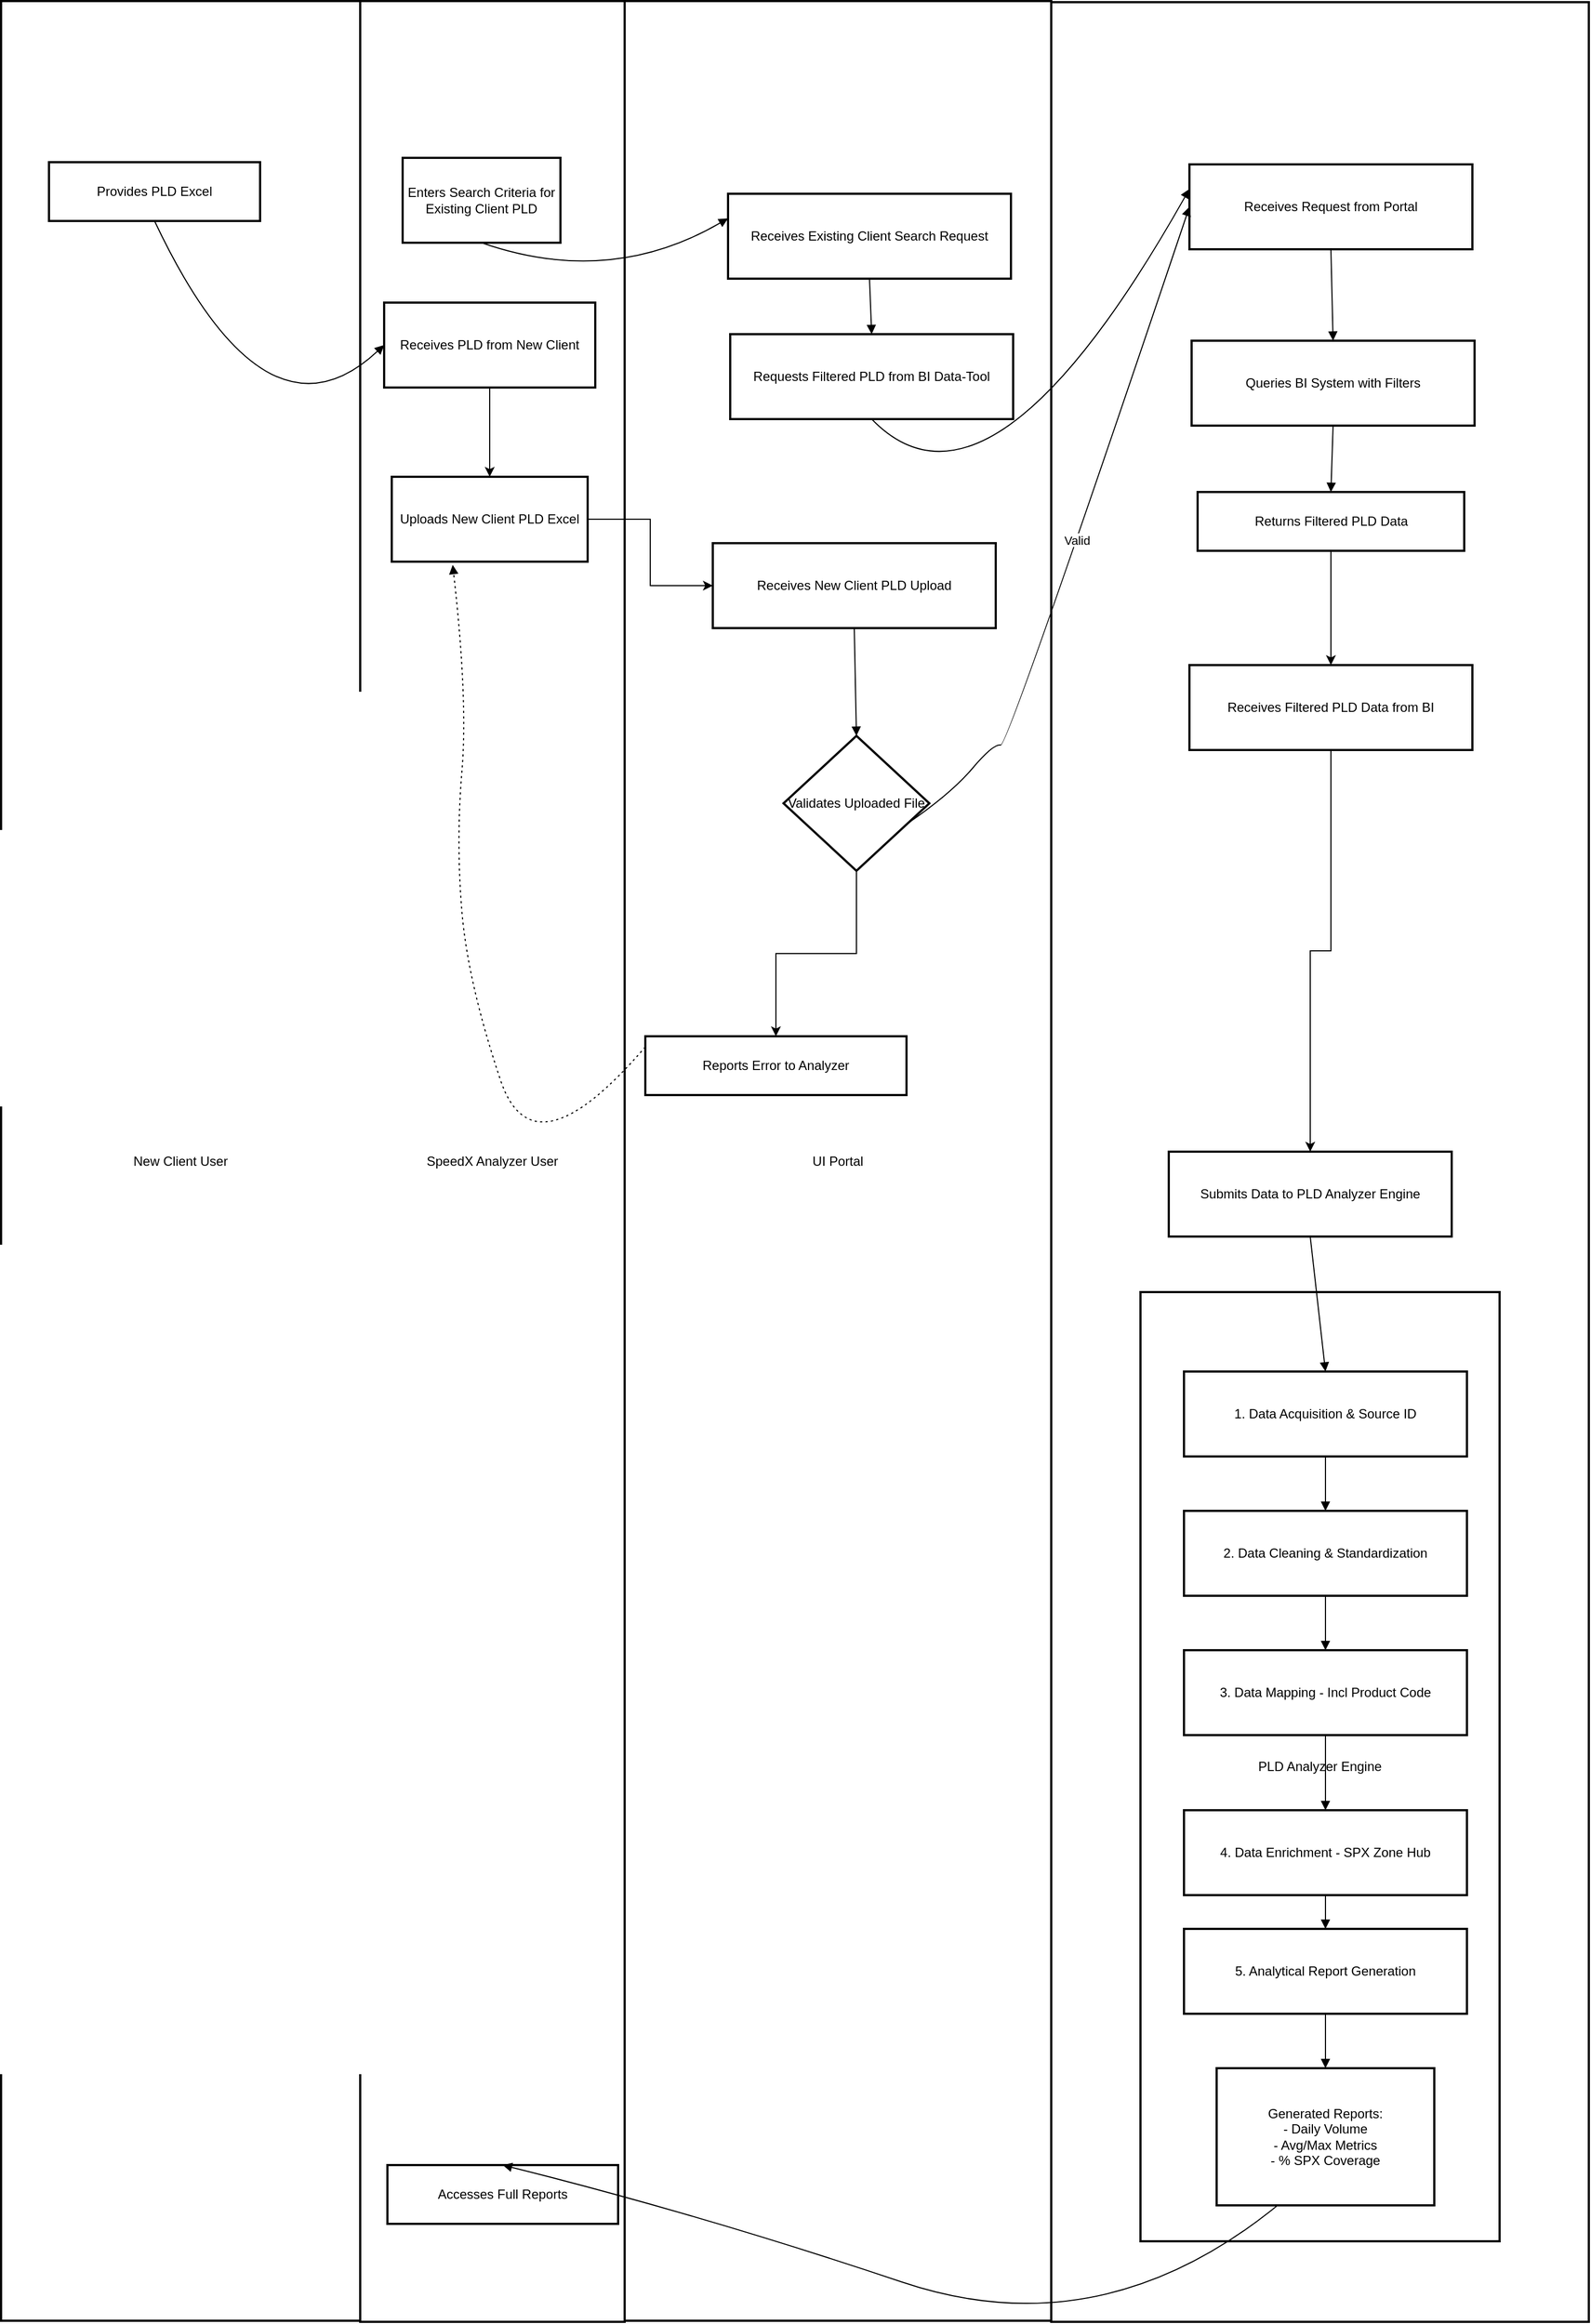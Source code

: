 <mxfile version="27.1.3">
  <diagram name="Page-1" id="iMmax_0Ipb9n_ps4Lf1k">
    <mxGraphModel dx="2916" dy="1051" grid="0" gridSize="10" guides="1" tooltips="1" connect="1" arrows="1" fold="1" page="1" pageScale="1" pageWidth="850" pageHeight="1100" math="0" shadow="0">
      <root>
        <mxCell id="0" />
        <mxCell id="1" parent="0" />
        <mxCell id="2mW8zJT6VH8ix1IUr238-2" value="BI Data-Tool / Service" style="whiteSpace=wrap;strokeWidth=2;" vertex="1" parent="1">
          <mxGeometry x="835" y="21" width="494" height="2131" as="geometry" />
        </mxCell>
        <mxCell id="2mW8zJT6VH8ix1IUr238-1" value="PLD Analyzer Engine" style="whiteSpace=wrap;strokeWidth=2;" vertex="1" parent="1">
          <mxGeometry x="917" y="1206" width="330" height="872" as="geometry" />
        </mxCell>
        <mxCell id="2mW8zJT6VH8ix1IUr238-3" value="UI Portal" style="whiteSpace=wrap;strokeWidth=2;" vertex="1" parent="1">
          <mxGeometry x="443" y="20" width="392" height="2131" as="geometry" />
        </mxCell>
        <mxCell id="2mW8zJT6VH8ix1IUr238-4" value="SpeedX Analyzer User" style="whiteSpace=wrap;strokeWidth=2;" vertex="1" parent="1">
          <mxGeometry x="200" y="20" width="243" height="2132" as="geometry" />
        </mxCell>
        <mxCell id="2mW8zJT6VH8ix1IUr238-5" value="New Client User" style="whiteSpace=wrap;strokeWidth=2;" vertex="1" parent="1">
          <mxGeometry x="-130" y="20" width="330" height="2131" as="geometry" />
        </mxCell>
        <mxCell id="2mW8zJT6VH8ix1IUr238-6" value="Provides PLD Excel" style="whiteSpace=wrap;strokeWidth=2;" vertex="1" parent="1">
          <mxGeometry x="-86" y="168" width="194" height="54" as="geometry" />
        </mxCell>
        <mxCell id="2mW8zJT6VH8ix1IUr238-53" style="edgeStyle=orthogonalEdgeStyle;rounded=0;orthogonalLoop=1;jettySize=auto;html=1;" edge="1" parent="1" source="2mW8zJT6VH8ix1IUr238-7" target="2mW8zJT6VH8ix1IUr238-8">
          <mxGeometry relative="1" as="geometry" />
        </mxCell>
        <mxCell id="2mW8zJT6VH8ix1IUr238-7" value="Receives PLD from New Client" style="whiteSpace=wrap;strokeWidth=2;" vertex="1" parent="1">
          <mxGeometry x="222" y="297" width="194" height="78" as="geometry" />
        </mxCell>
        <mxCell id="2mW8zJT6VH8ix1IUr238-54" style="edgeStyle=orthogonalEdgeStyle;rounded=0;orthogonalLoop=1;jettySize=auto;html=1;" edge="1" parent="1" source="2mW8zJT6VH8ix1IUr238-8" target="2mW8zJT6VH8ix1IUr238-11">
          <mxGeometry relative="1" as="geometry" />
        </mxCell>
        <mxCell id="2mW8zJT6VH8ix1IUr238-8" value="Uploads New Client PLD Excel" style="whiteSpace=wrap;strokeWidth=2;" vertex="1" parent="1">
          <mxGeometry x="229" y="457" width="180" height="78" as="geometry" />
        </mxCell>
        <mxCell id="2mW8zJT6VH8ix1IUr238-9" value="Enters Search Criteria for Existing Client PLD" style="whiteSpace=wrap;strokeWidth=2;" vertex="1" parent="1">
          <mxGeometry x="239" y="164" width="145" height="78" as="geometry" />
        </mxCell>
        <mxCell id="2mW8zJT6VH8ix1IUr238-10" value="Accesses Full Reports" style="whiteSpace=wrap;strokeWidth=2;" vertex="1" parent="1">
          <mxGeometry x="225" y="2008" width="212" height="54" as="geometry" />
        </mxCell>
        <mxCell id="2mW8zJT6VH8ix1IUr238-11" value="Receives New Client PLD Upload" style="whiteSpace=wrap;strokeWidth=2;" vertex="1" parent="1">
          <mxGeometry x="524" y="518" width="260" height="78" as="geometry" />
        </mxCell>
        <mxCell id="2mW8zJT6VH8ix1IUr238-12" value="Receives Existing Client Search Request" style="whiteSpace=wrap;strokeWidth=2;" vertex="1" parent="1">
          <mxGeometry x="538" y="197" width="260" height="78" as="geometry" />
        </mxCell>
        <mxCell id="2mW8zJT6VH8ix1IUr238-55" style="edgeStyle=orthogonalEdgeStyle;rounded=0;orthogonalLoop=1;jettySize=auto;html=1;entryX=0.5;entryY=0;entryDx=0;entryDy=0;" edge="1" parent="1" source="2mW8zJT6VH8ix1IUr238-13" target="2mW8zJT6VH8ix1IUr238-14">
          <mxGeometry relative="1" as="geometry" />
        </mxCell>
        <mxCell id="2mW8zJT6VH8ix1IUr238-13" value="Validates Uploaded File" style="rhombus;strokeWidth=2;whiteSpace=wrap;" vertex="1" parent="1">
          <mxGeometry x="589" y="695" width="134" height="124" as="geometry" />
        </mxCell>
        <mxCell id="2mW8zJT6VH8ix1IUr238-14" value="Reports Error to Analyzer" style="whiteSpace=wrap;strokeWidth=2;" vertex="1" parent="1">
          <mxGeometry x="462" y="971" width="240" height="54" as="geometry" />
        </mxCell>
        <mxCell id="2mW8zJT6VH8ix1IUr238-15" value="Requests Filtered PLD from BI Data-Tool" style="whiteSpace=wrap;strokeWidth=2;" vertex="1" parent="1">
          <mxGeometry x="540" y="326" width="260" height="78" as="geometry" />
        </mxCell>
        <mxCell id="2mW8zJT6VH8ix1IUr238-52" style="edgeStyle=orthogonalEdgeStyle;rounded=0;orthogonalLoop=1;jettySize=auto;html=1;" edge="1" parent="1" source="2mW8zJT6VH8ix1IUr238-16" target="2mW8zJT6VH8ix1IUr238-17">
          <mxGeometry relative="1" as="geometry" />
        </mxCell>
        <mxCell id="2mW8zJT6VH8ix1IUr238-16" value="Receives Filtered PLD Data from BI" style="whiteSpace=wrap;strokeWidth=2;" vertex="1" parent="1">
          <mxGeometry x="962" y="630" width="260" height="78" as="geometry" />
        </mxCell>
        <mxCell id="2mW8zJT6VH8ix1IUr238-17" value="Submits Data to PLD Analyzer Engine" style="whiteSpace=wrap;strokeWidth=2;" vertex="1" parent="1">
          <mxGeometry x="943" y="1077" width="260" height="78" as="geometry" />
        </mxCell>
        <mxCell id="2mW8zJT6VH8ix1IUr238-18" value="Receives Request from Portal" style="whiteSpace=wrap;strokeWidth=2;" vertex="1" parent="1">
          <mxGeometry x="962" y="170" width="260" height="78" as="geometry" />
        </mxCell>
        <mxCell id="2mW8zJT6VH8ix1IUr238-19" value="Queries BI System with Filters" style="whiteSpace=wrap;strokeWidth=2;" vertex="1" parent="1">
          <mxGeometry x="964" y="332" width="260" height="78" as="geometry" />
        </mxCell>
        <mxCell id="2mW8zJT6VH8ix1IUr238-51" style="edgeStyle=orthogonalEdgeStyle;rounded=0;orthogonalLoop=1;jettySize=auto;html=1;exitX=0.5;exitY=1;exitDx=0;exitDy=0;" edge="1" parent="1" source="2mW8zJT6VH8ix1IUr238-20" target="2mW8zJT6VH8ix1IUr238-16">
          <mxGeometry relative="1" as="geometry" />
        </mxCell>
        <mxCell id="2mW8zJT6VH8ix1IUr238-20" value="Returns Filtered PLD Data" style="whiteSpace=wrap;strokeWidth=2;" vertex="1" parent="1">
          <mxGeometry x="969.5" y="471" width="245" height="54" as="geometry" />
        </mxCell>
        <mxCell id="2mW8zJT6VH8ix1IUr238-21" value="1. Data Acquisition &amp; Source ID" style="whiteSpace=wrap;strokeWidth=2;" vertex="1" parent="1">
          <mxGeometry x="957" y="1279" width="260" height="78" as="geometry" />
        </mxCell>
        <mxCell id="2mW8zJT6VH8ix1IUr238-22" value="2. Data Cleaning &amp; Standardization" style="whiteSpace=wrap;strokeWidth=2;" vertex="1" parent="1">
          <mxGeometry x="957" y="1407" width="260" height="78" as="geometry" />
        </mxCell>
        <mxCell id="2mW8zJT6VH8ix1IUr238-23" value="3. Data Mapping - Incl Product Code" style="whiteSpace=wrap;strokeWidth=2;" vertex="1" parent="1">
          <mxGeometry x="957" y="1535" width="260" height="78" as="geometry" />
        </mxCell>
        <mxCell id="2mW8zJT6VH8ix1IUr238-24" value="4. Data Enrichment - SPX Zone Hub" style="whiteSpace=wrap;strokeWidth=2;" vertex="1" parent="1">
          <mxGeometry x="957" y="1682" width="260" height="78" as="geometry" />
        </mxCell>
        <mxCell id="2mW8zJT6VH8ix1IUr238-25" value="5. Analytical Report Generation" style="whiteSpace=wrap;strokeWidth=2;" vertex="1" parent="1">
          <mxGeometry x="957" y="1791" width="260" height="78" as="geometry" />
        </mxCell>
        <mxCell id="2mW8zJT6VH8ix1IUr238-26" value="Generated Reports:&#xa;- Daily Volume&#xa;- Avg/Max Metrics&#xa;- % SPX Coverage" style="whiteSpace=wrap;strokeWidth=2;" vertex="1" parent="1">
          <mxGeometry x="987" y="1919" width="200" height="126" as="geometry" />
        </mxCell>
        <mxCell id="2mW8zJT6VH8ix1IUr238-28" value="" style="curved=1;startArrow=none;endArrow=block;exitX=0.5;exitY=1;entryX=0;entryY=0.5;rounded=0;entryDx=0;entryDy=0;" edge="1" parent="1" source="2mW8zJT6VH8ix1IUr238-6" target="2mW8zJT6VH8ix1IUr238-7">
          <mxGeometry relative="1" as="geometry">
            <Array as="points">
              <mxPoint x="113" y="438" />
            </Array>
          </mxGeometry>
        </mxCell>
        <mxCell id="2mW8zJT6VH8ix1IUr238-31" value="" style="curved=1;startArrow=none;endArrow=block;exitX=0.5;exitY=1;entryX=0.5;entryY=0;rounded=0;" edge="1" parent="1" source="2mW8zJT6VH8ix1IUr238-11" target="2mW8zJT6VH8ix1IUr238-13">
          <mxGeometry relative="1" as="geometry">
            <Array as="points" />
          </mxGeometry>
        </mxCell>
        <mxCell id="2mW8zJT6VH8ix1IUr238-32" value="" style="curved=1;startArrow=none;endArrow=block;exitX=0.5;exitY=1;entryX=0;entryY=0.29;rounded=0;" edge="1" parent="1" source="2mW8zJT6VH8ix1IUr238-9" target="2mW8zJT6VH8ix1IUr238-12">
          <mxGeometry relative="1" as="geometry">
            <Array as="points">
              <mxPoint x="429" y="283" />
            </Array>
          </mxGeometry>
        </mxCell>
        <mxCell id="2mW8zJT6VH8ix1IUr238-33" value="" style="curved=1;startArrow=none;endArrow=block;exitX=0.5;exitY=1;entryX=0.5;entryY=0;rounded=0;" edge="1" parent="1" source="2mW8zJT6VH8ix1IUr238-12" target="2mW8zJT6VH8ix1IUr238-15">
          <mxGeometry relative="1" as="geometry">
            <Array as="points" />
          </mxGeometry>
        </mxCell>
        <mxCell id="2mW8zJT6VH8ix1IUr238-34" value="" style="curved=1;startArrow=none;endArrow=block;exitX=0.5;exitY=1;entryX=0;entryY=0.29;rounded=0;" edge="1" parent="1" source="2mW8zJT6VH8ix1IUr238-15" target="2mW8zJT6VH8ix1IUr238-18">
          <mxGeometry relative="1" as="geometry">
            <Array as="points">
              <mxPoint x="779" y="517" />
            </Array>
          </mxGeometry>
        </mxCell>
        <mxCell id="2mW8zJT6VH8ix1IUr238-35" value="" style="curved=1;startArrow=none;endArrow=block;exitX=0.5;exitY=1;entryX=0.5;entryY=0;rounded=0;" edge="1" parent="1" source="2mW8zJT6VH8ix1IUr238-18" target="2mW8zJT6VH8ix1IUr238-19">
          <mxGeometry relative="1" as="geometry">
            <Array as="points" />
          </mxGeometry>
        </mxCell>
        <mxCell id="2mW8zJT6VH8ix1IUr238-36" value="" style="curved=1;startArrow=none;endArrow=block;exitX=0.5;exitY=1;entryX=0.5;entryY=0;rounded=0;" edge="1" parent="1" source="2mW8zJT6VH8ix1IUr238-19" target="2mW8zJT6VH8ix1IUr238-20">
          <mxGeometry relative="1" as="geometry">
            <Array as="points" />
          </mxGeometry>
        </mxCell>
        <mxCell id="2mW8zJT6VH8ix1IUr238-40" value="" style="curved=1;dashed=1;dashPattern=2 3;startArrow=none;endArrow=block;exitX=0;exitY=0.18;entryX=0.311;entryY=1.038;rounded=0;entryDx=0;entryDy=0;entryPerimeter=0;" edge="1" parent="1" source="2mW8zJT6VH8ix1IUr238-14" target="2mW8zJT6VH8ix1IUr238-8">
          <mxGeometry relative="1" as="geometry">
            <Array as="points">
              <mxPoint x="359" y="1101" />
              <mxPoint x="299" y="922" />
              <mxPoint x="288" y="792" />
              <mxPoint x="299" y="662" />
            </Array>
          </mxGeometry>
        </mxCell>
        <mxCell id="2mW8zJT6VH8ix1IUr238-41" value="Valid" style="curved=1;startArrow=none;endArrow=block;exitX=1;exitY=0.71;rounded=0;entryX=0;entryY=0.5;entryDx=0;entryDy=0;" edge="1" parent="1" source="2mW8zJT6VH8ix1IUr238-13" target="2mW8zJT6VH8ix1IUr238-18">
          <mxGeometry relative="1" as="geometry">
            <Array as="points">
              <mxPoint x="743" y="748" />
              <mxPoint x="782" y="702" />
              <mxPoint x="795" y="705" />
            </Array>
          </mxGeometry>
        </mxCell>
        <mxCell id="2mW8zJT6VH8ix1IUr238-42" value="" style="curved=1;startArrow=none;endArrow=block;exitX=0.5;exitY=1;entryX=0.5;entryY=0;rounded=0;" edge="1" parent="1" source="2mW8zJT6VH8ix1IUr238-17" target="2mW8zJT6VH8ix1IUr238-21">
          <mxGeometry relative="1" as="geometry">
            <Array as="points" />
          </mxGeometry>
        </mxCell>
        <mxCell id="2mW8zJT6VH8ix1IUr238-43" value="" style="curved=1;startArrow=none;endArrow=block;exitX=0.5;exitY=1;entryX=0.5;entryY=0;rounded=0;" edge="1" parent="1" source="2mW8zJT6VH8ix1IUr238-21" target="2mW8zJT6VH8ix1IUr238-22">
          <mxGeometry relative="1" as="geometry">
            <Array as="points" />
          </mxGeometry>
        </mxCell>
        <mxCell id="2mW8zJT6VH8ix1IUr238-44" value="" style="curved=1;startArrow=none;endArrow=block;exitX=0.5;exitY=1;entryX=0.5;entryY=0;rounded=0;" edge="1" parent="1" source="2mW8zJT6VH8ix1IUr238-22" target="2mW8zJT6VH8ix1IUr238-23">
          <mxGeometry relative="1" as="geometry">
            <Array as="points" />
          </mxGeometry>
        </mxCell>
        <mxCell id="2mW8zJT6VH8ix1IUr238-45" value="" style="curved=1;startArrow=none;endArrow=block;exitX=0.5;exitY=1;entryX=0.5;entryY=0;rounded=0;" edge="1" parent="1" source="2mW8zJT6VH8ix1IUr238-23" target="2mW8zJT6VH8ix1IUr238-24">
          <mxGeometry relative="1" as="geometry">
            <Array as="points" />
          </mxGeometry>
        </mxCell>
        <mxCell id="2mW8zJT6VH8ix1IUr238-46" value="" style="curved=1;startArrow=none;endArrow=block;exitX=0.5;exitY=1;entryX=0.5;entryY=0;rounded=0;" edge="1" parent="1" source="2mW8zJT6VH8ix1IUr238-24" target="2mW8zJT6VH8ix1IUr238-25">
          <mxGeometry relative="1" as="geometry">
            <Array as="points" />
          </mxGeometry>
        </mxCell>
        <mxCell id="2mW8zJT6VH8ix1IUr238-47" value="" style="curved=1;startArrow=none;endArrow=block;exitX=0.5;exitY=1;entryX=0.5;entryY=0;rounded=0;" edge="1" parent="1" source="2mW8zJT6VH8ix1IUr238-25" target="2mW8zJT6VH8ix1IUr238-26">
          <mxGeometry relative="1" as="geometry">
            <Array as="points" />
          </mxGeometry>
        </mxCell>
        <mxCell id="2mW8zJT6VH8ix1IUr238-48" value="" style="curved=1;startArrow=none;endArrow=block;exitX=0.28;exitY=1;entryX=0.5;entryY=0.01;rounded=0;" edge="1" parent="1" source="2mW8zJT6VH8ix1IUr238-26" target="2mW8zJT6VH8ix1IUr238-10">
          <mxGeometry relative="1" as="geometry">
            <Array as="points">
              <mxPoint x="881" y="2177" />
              <mxPoint x="515" y="2054" />
            </Array>
          </mxGeometry>
        </mxCell>
      </root>
    </mxGraphModel>
  </diagram>
</mxfile>
